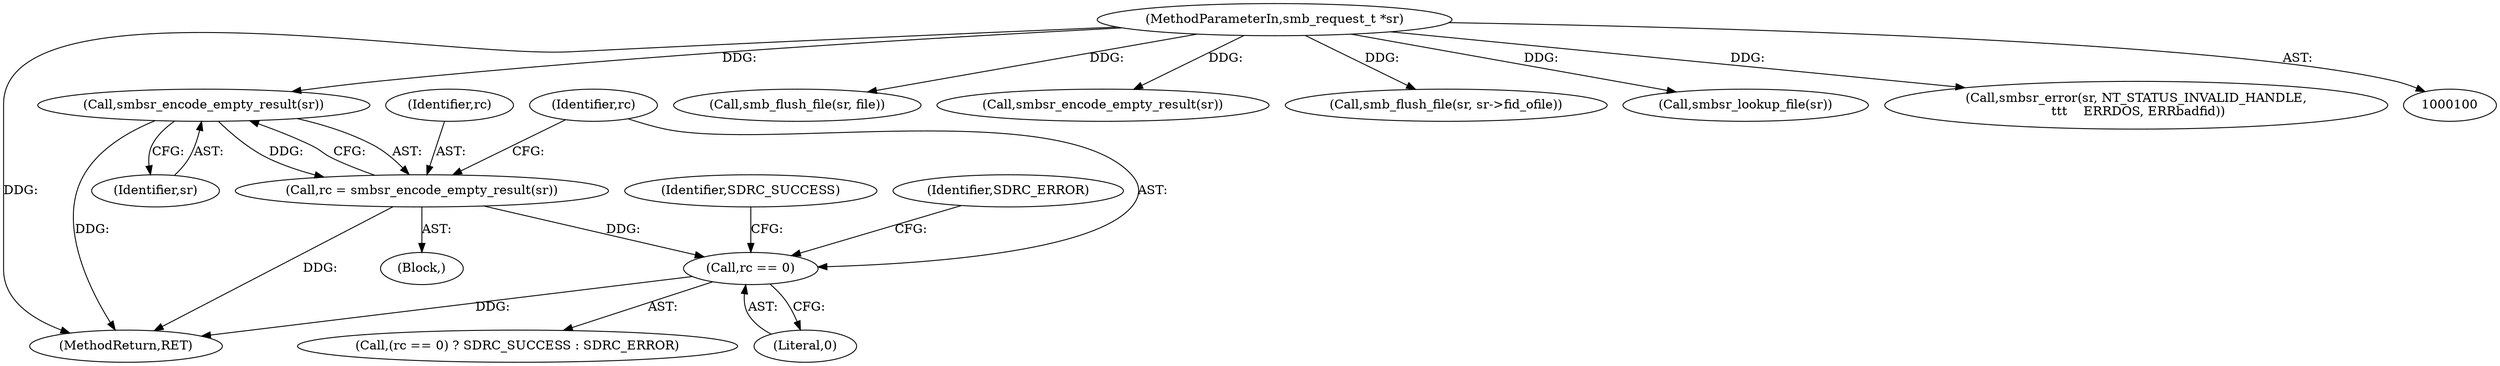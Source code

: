 digraph "0_illumos-gate_6d1c73b5858fefc6161c7d686345f0dc887ea799_0@pointer" {
"1000113" [label="(Call,smbsr_encode_empty_result(sr))"];
"1000101" [label="(MethodParameterIn,smb_request_t *sr)"];
"1000111" [label="(Call,rc = smbsr_encode_empty_result(sr))"];
"1000117" [label="(Call,rc == 0)"];
"1000120" [label="(Identifier,SDRC_SUCCESS)"];
"1000111" [label="(Call,rc = smbsr_encode_empty_result(sr))"];
"1000101" [label="(MethodParameterIn,smb_request_t *sr)"];
"1000113" [label="(Call,smbsr_encode_empty_result(sr))"];
"1000175" [label="(Call,smb_flush_file(sr, file))"];
"1000192" [label="(Call,smbsr_encode_empty_result(sr))"];
"1000145" [label="(Call,smb_flush_file(sr, sr->fid_ofile))"];
"1000118" [label="(Identifier,rc)"];
"1000201" [label="(MethodReturn,RET)"];
"1000112" [label="(Identifier,rc)"];
"1000119" [label="(Literal,0)"];
"1000121" [label="(Identifier,SDRC_ERROR)"];
"1000117" [label="(Call,rc == 0)"];
"1000129" [label="(Call,smbsr_lookup_file(sr))"];
"1000116" [label="(Call,(rc == 0) ? SDRC_SUCCESS : SDRC_ERROR)"];
"1000114" [label="(Identifier,sr)"];
"1000138" [label="(Call,smbsr_error(sr, NT_STATUS_INVALID_HANDLE,\n \t\t\t    ERRDOS, ERRbadfid))"];
"1000110" [label="(Block,)"];
"1000113" -> "1000111"  [label="AST: "];
"1000113" -> "1000114"  [label="CFG: "];
"1000114" -> "1000113"  [label="AST: "];
"1000111" -> "1000113"  [label="CFG: "];
"1000113" -> "1000201"  [label="DDG: "];
"1000113" -> "1000111"  [label="DDG: "];
"1000101" -> "1000113"  [label="DDG: "];
"1000101" -> "1000100"  [label="AST: "];
"1000101" -> "1000201"  [label="DDG: "];
"1000101" -> "1000129"  [label="DDG: "];
"1000101" -> "1000138"  [label="DDG: "];
"1000101" -> "1000145"  [label="DDG: "];
"1000101" -> "1000175"  [label="DDG: "];
"1000101" -> "1000192"  [label="DDG: "];
"1000111" -> "1000110"  [label="AST: "];
"1000112" -> "1000111"  [label="AST: "];
"1000118" -> "1000111"  [label="CFG: "];
"1000111" -> "1000201"  [label="DDG: "];
"1000111" -> "1000117"  [label="DDG: "];
"1000117" -> "1000116"  [label="AST: "];
"1000117" -> "1000119"  [label="CFG: "];
"1000118" -> "1000117"  [label="AST: "];
"1000119" -> "1000117"  [label="AST: "];
"1000120" -> "1000117"  [label="CFG: "];
"1000121" -> "1000117"  [label="CFG: "];
"1000117" -> "1000201"  [label="DDG: "];
}
